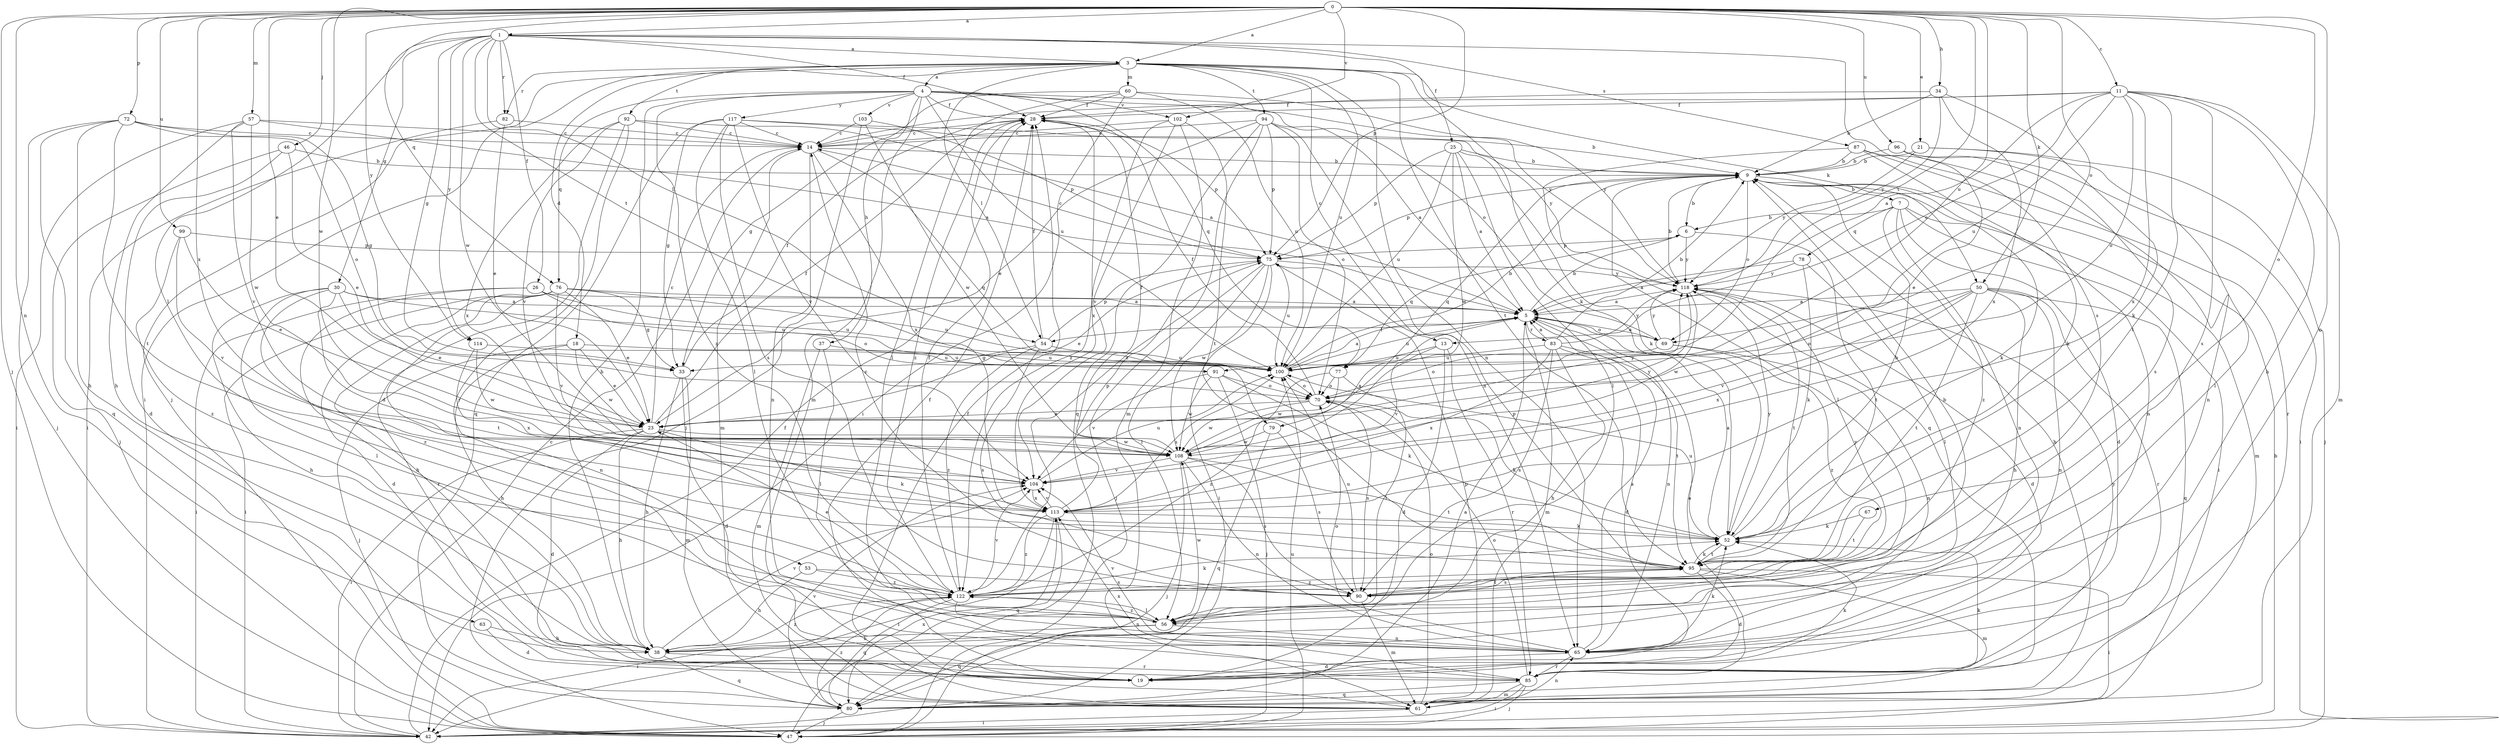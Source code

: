 strict digraph  {
0;
1;
3;
4;
5;
6;
7;
9;
11;
13;
14;
18;
19;
21;
23;
25;
26;
28;
30;
33;
34;
37;
38;
42;
46;
47;
50;
52;
53;
54;
56;
57;
60;
61;
63;
65;
67;
69;
70;
72;
75;
76;
77;
78;
79;
80;
82;
83;
85;
87;
90;
91;
92;
94;
95;
96;
99;
100;
102;
103;
104;
108;
113;
114;
117;
118;
122;
0 -> 1  [label=a];
0 -> 3  [label=a];
0 -> 11  [label=c];
0 -> 21  [label=e];
0 -> 23  [label=e];
0 -> 34  [label=h];
0 -> 46  [label=j];
0 -> 47  [label=j];
0 -> 50  [label=k];
0 -> 57  [label=m];
0 -> 63  [label=n];
0 -> 65  [label=n];
0 -> 67  [label=o];
0 -> 69  [label=o];
0 -> 72  [label=p];
0 -> 75  [label=p];
0 -> 76  [label=q];
0 -> 91  [label=t];
0 -> 96  [label=u];
0 -> 99  [label=u];
0 -> 100  [label=u];
0 -> 102  [label=v];
0 -> 108  [label=w];
0 -> 113  [label=x];
0 -> 114  [label=y];
1 -> 3  [label=a];
1 -> 25  [label=f];
1 -> 26  [label=f];
1 -> 28  [label=f];
1 -> 30  [label=g];
1 -> 33  [label=g];
1 -> 53  [label=l];
1 -> 54  [label=l];
1 -> 82  [label=r];
1 -> 87  [label=s];
1 -> 90  [label=s];
1 -> 91  [label=t];
1 -> 108  [label=w];
1 -> 114  [label=y];
3 -> 4  [label=a];
3 -> 13  [label=c];
3 -> 18  [label=d];
3 -> 42  [label=i];
3 -> 47  [label=j];
3 -> 50  [label=k];
3 -> 52  [label=k];
3 -> 54  [label=l];
3 -> 60  [label=m];
3 -> 65  [label=n];
3 -> 82  [label=r];
3 -> 92  [label=t];
3 -> 94  [label=t];
3 -> 95  [label=t];
3 -> 100  [label=u];
4 -> 28  [label=f];
4 -> 37  [label=h];
4 -> 38  [label=h];
4 -> 61  [label=m];
4 -> 69  [label=o];
4 -> 76  [label=q];
4 -> 77  [label=q];
4 -> 100  [label=u];
4 -> 102  [label=v];
4 -> 103  [label=v];
4 -> 117  [label=y];
4 -> 118  [label=y];
4 -> 122  [label=z];
5 -> 6  [label=b];
5 -> 54  [label=l];
5 -> 61  [label=m];
5 -> 65  [label=n];
5 -> 69  [label=o];
5 -> 83  [label=r];
5 -> 100  [label=u];
6 -> 75  [label=p];
6 -> 77  [label=q];
6 -> 95  [label=t];
6 -> 118  [label=y];
7 -> 6  [label=b];
7 -> 19  [label=d];
7 -> 42  [label=i];
7 -> 61  [label=m];
7 -> 65  [label=n];
7 -> 78  [label=q];
7 -> 122  [label=z];
9 -> 6  [label=b];
9 -> 7  [label=b];
9 -> 52  [label=k];
9 -> 56  [label=l];
9 -> 65  [label=n];
9 -> 69  [label=o];
9 -> 75  [label=p];
9 -> 79  [label=q];
11 -> 5  [label=a];
11 -> 13  [label=c];
11 -> 14  [label=c];
11 -> 28  [label=f];
11 -> 38  [label=h];
11 -> 61  [label=m];
11 -> 70  [label=o];
11 -> 90  [label=s];
11 -> 95  [label=t];
11 -> 100  [label=u];
11 -> 113  [label=x];
13 -> 19  [label=d];
13 -> 85  [label=r];
13 -> 100  [label=u];
13 -> 104  [label=v];
14 -> 9  [label=b];
14 -> 61  [label=m];
14 -> 65  [label=n];
14 -> 79  [label=q];
14 -> 113  [label=x];
18 -> 23  [label=e];
18 -> 38  [label=h];
18 -> 47  [label=j];
18 -> 100  [label=u];
18 -> 108  [label=w];
19 -> 28  [label=f];
19 -> 52  [label=k];
21 -> 9  [label=b];
21 -> 47  [label=j];
21 -> 56  [label=l];
21 -> 118  [label=y];
23 -> 14  [label=c];
23 -> 19  [label=d];
23 -> 28  [label=f];
23 -> 38  [label=h];
23 -> 42  [label=i];
23 -> 52  [label=k];
23 -> 108  [label=w];
23 -> 118  [label=y];
25 -> 5  [label=a];
25 -> 9  [label=b];
25 -> 52  [label=k];
25 -> 56  [label=l];
25 -> 75  [label=p];
25 -> 100  [label=u];
25 -> 108  [label=w];
26 -> 5  [label=a];
26 -> 38  [label=h];
26 -> 42  [label=i];
26 -> 70  [label=o];
26 -> 100  [label=u];
28 -> 14  [label=c];
28 -> 75  [label=p];
28 -> 113  [label=x];
28 -> 122  [label=z];
30 -> 5  [label=a];
30 -> 23  [label=e];
30 -> 38  [label=h];
30 -> 56  [label=l];
30 -> 95  [label=t];
30 -> 100  [label=u];
30 -> 122  [label=z];
33 -> 19  [label=d];
33 -> 28  [label=f];
33 -> 38  [label=h];
33 -> 61  [label=m];
34 -> 9  [label=b];
34 -> 28  [label=f];
34 -> 52  [label=k];
34 -> 113  [label=x];
34 -> 118  [label=y];
37 -> 56  [label=l];
37 -> 61  [label=m];
37 -> 100  [label=u];
38 -> 80  [label=q];
38 -> 85  [label=r];
38 -> 104  [label=v];
38 -> 122  [label=z];
42 -> 9  [label=b];
42 -> 14  [label=c];
42 -> 28  [label=f];
46 -> 9  [label=b];
46 -> 19  [label=d];
46 -> 23  [label=e];
46 -> 47  [label=j];
47 -> 100  [label=u];
47 -> 113  [label=x];
50 -> 5  [label=a];
50 -> 38  [label=h];
50 -> 65  [label=n];
50 -> 70  [label=o];
50 -> 80  [label=q];
50 -> 85  [label=r];
50 -> 95  [label=t];
50 -> 104  [label=v];
50 -> 113  [label=x];
52 -> 5  [label=a];
52 -> 9  [label=b];
52 -> 95  [label=t];
52 -> 100  [label=u];
52 -> 118  [label=y];
53 -> 38  [label=h];
53 -> 90  [label=s];
53 -> 122  [label=z];
54 -> 28  [label=f];
54 -> 33  [label=g];
54 -> 75  [label=p];
54 -> 90  [label=s];
54 -> 100  [label=u];
54 -> 122  [label=z];
56 -> 9  [label=b];
56 -> 38  [label=h];
56 -> 65  [label=n];
56 -> 80  [label=q];
56 -> 108  [label=w];
56 -> 122  [label=z];
57 -> 5  [label=a];
57 -> 14  [label=c];
57 -> 38  [label=h];
57 -> 42  [label=i];
57 -> 104  [label=v];
57 -> 108  [label=w];
60 -> 28  [label=f];
60 -> 33  [label=g];
60 -> 42  [label=i];
60 -> 56  [label=l];
60 -> 100  [label=u];
60 -> 118  [label=y];
61 -> 28  [label=f];
61 -> 42  [label=i];
61 -> 65  [label=n];
61 -> 70  [label=o];
61 -> 75  [label=p];
63 -> 19  [label=d];
63 -> 38  [label=h];
65 -> 5  [label=a];
65 -> 19  [label=d];
65 -> 52  [label=k];
65 -> 70  [label=o];
65 -> 85  [label=r];
65 -> 104  [label=v];
67 -> 52  [label=k];
67 -> 95  [label=t];
69 -> 5  [label=a];
69 -> 65  [label=n];
69 -> 70  [label=o];
69 -> 118  [label=y];
69 -> 122  [label=z];
70 -> 23  [label=e];
70 -> 28  [label=f];
70 -> 52  [label=k];
70 -> 90  [label=s];
70 -> 108  [label=w];
72 -> 14  [label=c];
72 -> 33  [label=g];
72 -> 38  [label=h];
72 -> 47  [label=j];
72 -> 70  [label=o];
72 -> 80  [label=q];
72 -> 95  [label=t];
75 -> 14  [label=c];
75 -> 23  [label=e];
75 -> 42  [label=i];
75 -> 47  [label=j];
75 -> 56  [label=l];
75 -> 100  [label=u];
75 -> 108  [label=w];
75 -> 118  [label=y];
76 -> 5  [label=a];
76 -> 19  [label=d];
76 -> 23  [label=e];
76 -> 33  [label=g];
76 -> 42  [label=i];
76 -> 65  [label=n];
76 -> 85  [label=r];
76 -> 100  [label=u];
76 -> 104  [label=v];
77 -> 56  [label=l];
77 -> 70  [label=o];
77 -> 108  [label=w];
77 -> 122  [label=z];
78 -> 5  [label=a];
78 -> 52  [label=k];
78 -> 56  [label=l];
78 -> 118  [label=y];
79 -> 80  [label=q];
79 -> 90  [label=s];
79 -> 108  [label=w];
80 -> 5  [label=a];
80 -> 9  [label=b];
80 -> 47  [label=j];
80 -> 104  [label=v];
80 -> 122  [label=z];
82 -> 14  [label=c];
82 -> 23  [label=e];
82 -> 42  [label=i];
83 -> 5  [label=a];
83 -> 9  [label=b];
83 -> 19  [label=d];
83 -> 38  [label=h];
83 -> 90  [label=s];
83 -> 95  [label=t];
83 -> 100  [label=u];
83 -> 113  [label=x];
83 -> 118  [label=y];
85 -> 5  [label=a];
85 -> 42  [label=i];
85 -> 47  [label=j];
85 -> 52  [label=k];
85 -> 61  [label=m];
85 -> 70  [label=o];
85 -> 80  [label=q];
85 -> 113  [label=x];
85 -> 118  [label=y];
87 -> 9  [label=b];
87 -> 52  [label=k];
87 -> 65  [label=n];
87 -> 80  [label=q];
87 -> 85  [label=r];
90 -> 14  [label=c];
90 -> 61  [label=m];
90 -> 95  [label=t];
90 -> 100  [label=u];
91 -> 47  [label=j];
91 -> 52  [label=k];
91 -> 70  [label=o];
91 -> 104  [label=v];
91 -> 108  [label=w];
92 -> 5  [label=a];
92 -> 14  [label=c];
92 -> 19  [label=d];
92 -> 85  [label=r];
92 -> 104  [label=v];
92 -> 113  [label=x];
94 -> 5  [label=a];
94 -> 14  [label=c];
94 -> 23  [label=e];
94 -> 65  [label=n];
94 -> 70  [label=o];
94 -> 75  [label=p];
94 -> 80  [label=q];
94 -> 122  [label=z];
95 -> 19  [label=d];
95 -> 42  [label=i];
95 -> 52  [label=k];
95 -> 61  [label=m];
95 -> 75  [label=p];
95 -> 90  [label=s];
95 -> 122  [label=z];
96 -> 9  [label=b];
96 -> 23  [label=e];
96 -> 42  [label=i];
96 -> 90  [label=s];
99 -> 23  [label=e];
99 -> 75  [label=p];
99 -> 104  [label=v];
99 -> 122  [label=z];
100 -> 5  [label=a];
100 -> 9  [label=b];
100 -> 70  [label=o];
102 -> 14  [label=c];
102 -> 61  [label=m];
102 -> 95  [label=t];
102 -> 104  [label=v];
102 -> 122  [label=z];
103 -> 14  [label=c];
103 -> 47  [label=j];
103 -> 75  [label=p];
103 -> 108  [label=w];
104 -> 100  [label=u];
104 -> 113  [label=x];
108 -> 5  [label=a];
108 -> 28  [label=f];
108 -> 47  [label=j];
108 -> 65  [label=n];
108 -> 90  [label=s];
108 -> 95  [label=t];
108 -> 104  [label=v];
108 -> 118  [label=y];
113 -> 42  [label=i];
113 -> 52  [label=k];
113 -> 75  [label=p];
113 -> 80  [label=q];
113 -> 100  [label=u];
113 -> 104  [label=v];
113 -> 122  [label=z];
114 -> 100  [label=u];
114 -> 108  [label=w];
114 -> 113  [label=x];
117 -> 9  [label=b];
117 -> 14  [label=c];
117 -> 33  [label=g];
117 -> 56  [label=l];
117 -> 80  [label=q];
117 -> 90  [label=s];
117 -> 104  [label=v];
117 -> 118  [label=y];
118 -> 5  [label=a];
118 -> 9  [label=b];
118 -> 19  [label=d];
118 -> 95  [label=t];
118 -> 108  [label=w];
122 -> 23  [label=e];
122 -> 28  [label=f];
122 -> 42  [label=i];
122 -> 52  [label=k];
122 -> 56  [label=l];
122 -> 65  [label=n];
122 -> 80  [label=q];
122 -> 104  [label=v];
122 -> 118  [label=y];
}
